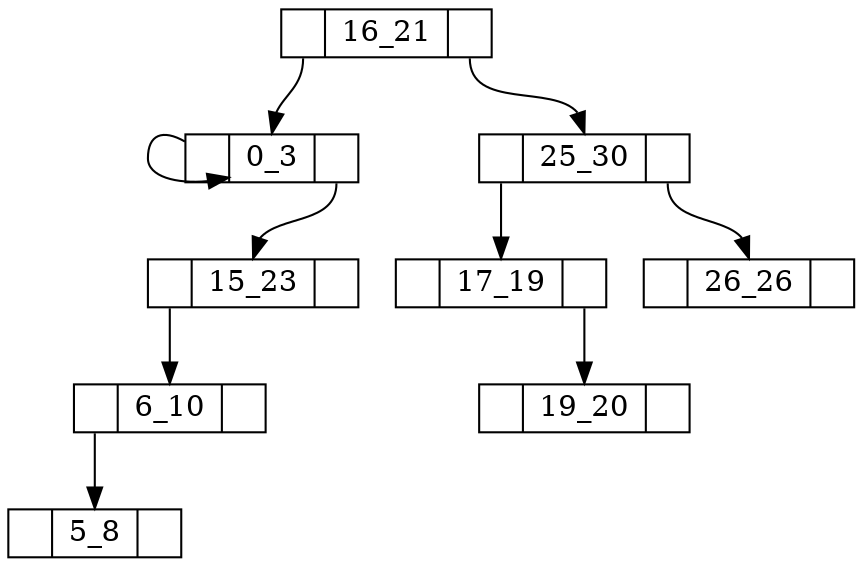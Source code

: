 digraph g {
node [shape=record, height=0.1];
node_16_21 [label = "<l> | <m> 16_21 | <r>"];
node_16_21:l -> node_0_3:m;
node_16_21:r -> node_25_30:m;
node_0_3 [label = "<l> | <m> 0_3 | <r>"];
node_0_3:l -> node_0_3:m;
node_0_3:r -> node_15_23:m;
node_0_3 [label = "<l> | <m> 0_3 | <r>"];
node_15_23 [label = "<l> | <m> 15_23 | <r>"];
node_15_23:l -> node_6_10:m;
node_6_10 [label = "<l> | <m> 6_10 | <r>"];
node_6_10:l -> node_5_8:m;
node_5_8 [label = "<l> | <m> 5_8 | <r>"];
node_25_30 [label = "<l> | <m> 25_30 | <r>"];
node_25_30:l -> node_17_19:m;
node_25_30:r -> node_26_26:m;
node_17_19 [label = "<l> | <m> 17_19 | <r>"];
node_17_19:r -> node_19_20:m;
node_19_20 [label = "<l> | <m> 19_20 | <r>"];
node_26_26 [label = "<l> | <m> 26_26 | <r>"];
}